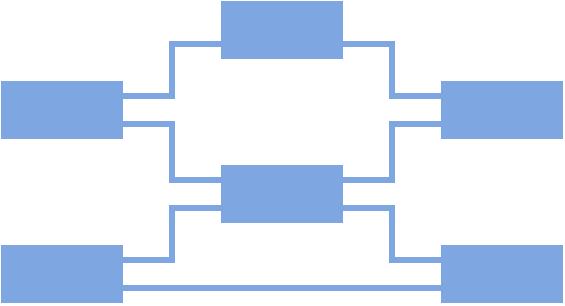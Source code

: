 <mxfile version="21.4.0" type="device">
  <diagram name="Page-1" id="oL0eZGH5eensEGQ6-rVe">
    <mxGraphModel dx="686" dy="396" grid="1" gridSize="10" guides="1" tooltips="1" connect="1" arrows="1" fold="1" page="1" pageScale="1" pageWidth="827" pageHeight="1169" math="0" shadow="0">
      <root>
        <mxCell id="0" />
        <mxCell id="1" parent="0" />
        <mxCell id="VjrMN6myHZ9YJszXmR57-312" value="" style="rounded=0;whiteSpace=wrap;html=1;fillColor=#7EA6E0;strokeColor=#7EA6E0;movable=1;resizable=1;rotatable=1;deletable=1;editable=1;locked=0;connectable=1;rotation=0;" vertex="1" parent="1">
          <mxGeometry x="100" y="390" width="60" height="28" as="geometry" />
        </mxCell>
        <mxCell id="VjrMN6myHZ9YJszXmR57-325" value="" style="rounded=0;whiteSpace=wrap;html=1;fillColor=#7EA6E0;strokeColor=#7EA6E0;movable=1;resizable=1;rotatable=1;deletable=1;editable=1;locked=0;connectable=1;rotation=0;" vertex="1" parent="1">
          <mxGeometry x="100" y="472" width="60" height="28" as="geometry" />
        </mxCell>
        <mxCell id="VjrMN6myHZ9YJszXmR57-327" value="" style="rounded=0;whiteSpace=wrap;html=1;fillColor=#7EA6E0;strokeColor=#7EA6E0;movable=1;resizable=1;rotatable=1;deletable=1;editable=1;locked=0;connectable=1;rotation=0;" vertex="1" parent="1">
          <mxGeometry x="99.996" y="389.999" width="60" height="28" as="geometry" />
        </mxCell>
        <mxCell id="VjrMN6myHZ9YJszXmR57-328" style="edgeStyle=orthogonalEdgeStyle;shape=connector;rounded=0;orthogonalLoop=1;jettySize=auto;html=1;exitX=0;exitY=0.75;exitDx=0;exitDy=0;entryX=1;entryY=0.25;entryDx=0;entryDy=0;labelBackgroundColor=default;strokeColor=#7EA6E0;strokeWidth=3;fontFamily=Helvetica;fontSize=11;fontColor=default;endArrow=none;endFill=0;" edge="1" parent="1" source="VjrMN6myHZ9YJszXmR57-332" target="VjrMN6myHZ9YJszXmR57-333">
          <mxGeometry relative="1" as="geometry" />
        </mxCell>
        <mxCell id="VjrMN6myHZ9YJszXmR57-386" style="edgeStyle=orthogonalEdgeStyle;shape=connector;rounded=0;orthogonalLoop=1;jettySize=auto;html=1;exitX=1;exitY=0.75;exitDx=0;exitDy=0;entryX=0;entryY=0.25;entryDx=0;entryDy=0;labelBackgroundColor=default;strokeColor=#7EA6E0;strokeWidth=3;fontFamily=Helvetica;fontSize=11;fontColor=default;endArrow=none;endFill=0;" edge="1" parent="1" source="VjrMN6myHZ9YJszXmR57-332" target="VjrMN6myHZ9YJszXmR57-382">
          <mxGeometry relative="1" as="geometry" />
        </mxCell>
        <mxCell id="VjrMN6myHZ9YJszXmR57-332" value="" style="rounded=0;whiteSpace=wrap;html=1;fillColor=#7EA6E0;strokeColor=#7EA6E0;movable=1;resizable=1;rotatable=1;deletable=1;editable=1;locked=0;connectable=1;rotation=0;" vertex="1" parent="1">
          <mxGeometry x="209.996" y="349.999" width="60" height="28" as="geometry" />
        </mxCell>
        <mxCell id="VjrMN6myHZ9YJszXmR57-333" value="" style="rounded=0;whiteSpace=wrap;html=1;fillColor=#7EA6E0;strokeColor=#7EA6E0;movable=1;resizable=1;rotatable=1;deletable=1;editable=1;locked=0;connectable=1;rotation=0;" vertex="1" parent="1">
          <mxGeometry x="99.996" y="389.999" width="60" height="28" as="geometry" />
        </mxCell>
        <mxCell id="VjrMN6myHZ9YJszXmR57-337" style="edgeStyle=orthogonalEdgeStyle;shape=connector;rounded=0;orthogonalLoop=1;jettySize=auto;html=1;exitX=0;exitY=0.75;exitDx=0;exitDy=0;entryX=1;entryY=0.25;entryDx=0;entryDy=0;labelBackgroundColor=default;strokeColor=#7EA6E0;strokeWidth=3;fontFamily=Helvetica;fontSize=11;fontColor=default;endArrow=none;endFill=0;" edge="1" parent="1" source="VjrMN6myHZ9YJszXmR57-341" target="VjrMN6myHZ9YJszXmR57-342">
          <mxGeometry relative="1" as="geometry" />
        </mxCell>
        <mxCell id="VjrMN6myHZ9YJszXmR57-338" style="edgeStyle=orthogonalEdgeStyle;shape=connector;rounded=0;orthogonalLoop=1;jettySize=auto;html=1;exitX=0;exitY=0.25;exitDx=0;exitDy=0;entryX=1;entryY=0.75;entryDx=0;entryDy=0;labelBackgroundColor=default;strokeColor=#7EA6E0;strokeWidth=3;fontFamily=Helvetica;fontSize=11;fontColor=default;endArrow=none;endFill=0;" edge="1" parent="1" source="VjrMN6myHZ9YJszXmR57-341" target="VjrMN6myHZ9YJszXmR57-344">
          <mxGeometry relative="1" as="geometry" />
        </mxCell>
        <mxCell id="VjrMN6myHZ9YJszXmR57-383" style="edgeStyle=orthogonalEdgeStyle;shape=connector;rounded=0;orthogonalLoop=1;jettySize=auto;html=1;exitX=1;exitY=0.25;exitDx=0;exitDy=0;entryX=0;entryY=0.75;entryDx=0;entryDy=0;labelBackgroundColor=default;strokeColor=#7EA6E0;strokeWidth=3;fontFamily=Helvetica;fontSize=11;fontColor=default;endArrow=none;endFill=0;" edge="1" parent="1" source="VjrMN6myHZ9YJszXmR57-341" target="VjrMN6myHZ9YJszXmR57-382">
          <mxGeometry relative="1" as="geometry" />
        </mxCell>
        <mxCell id="VjrMN6myHZ9YJszXmR57-384" style="edgeStyle=orthogonalEdgeStyle;shape=connector;rounded=0;orthogonalLoop=1;jettySize=auto;html=1;exitX=1;exitY=0.75;exitDx=0;exitDy=0;entryX=0;entryY=0.25;entryDx=0;entryDy=0;labelBackgroundColor=default;strokeColor=#7EA6E0;strokeWidth=3;fontFamily=Helvetica;fontSize=11;fontColor=default;endArrow=none;endFill=0;" edge="1" parent="1" source="VjrMN6myHZ9YJszXmR57-341" target="VjrMN6myHZ9YJszXmR57-381">
          <mxGeometry relative="1" as="geometry" />
        </mxCell>
        <mxCell id="VjrMN6myHZ9YJszXmR57-341" value="" style="rounded=0;whiteSpace=wrap;html=1;fillColor=#7EA6E0;strokeColor=#7EA6E0;movable=1;resizable=1;rotatable=1;deletable=1;editable=1;locked=0;connectable=1;rotation=0;" vertex="1" parent="1">
          <mxGeometry x="209.996" y="431.999" width="60" height="28" as="geometry" />
        </mxCell>
        <mxCell id="VjrMN6myHZ9YJszXmR57-385" style="edgeStyle=orthogonalEdgeStyle;shape=connector;rounded=0;orthogonalLoop=1;jettySize=auto;html=1;exitX=1;exitY=0.75;exitDx=0;exitDy=0;entryX=0;entryY=0.75;entryDx=0;entryDy=0;labelBackgroundColor=default;strokeColor=#7EA6E0;strokeWidth=3;fontFamily=Helvetica;fontSize=11;fontColor=default;endArrow=none;endFill=0;" edge="1" parent="1" source="VjrMN6myHZ9YJszXmR57-342" target="VjrMN6myHZ9YJszXmR57-381">
          <mxGeometry relative="1" as="geometry" />
        </mxCell>
        <mxCell id="VjrMN6myHZ9YJszXmR57-342" value="" style="rounded=0;whiteSpace=wrap;html=1;fillColor=#7EA6E0;strokeColor=#7EA6E0;movable=1;resizable=1;rotatable=1;deletable=1;editable=1;locked=0;connectable=1;rotation=0;" vertex="1" parent="1">
          <mxGeometry x="99.996" y="471.999" width="60" height="28" as="geometry" />
        </mxCell>
        <mxCell id="VjrMN6myHZ9YJszXmR57-344" value="" style="rounded=0;whiteSpace=wrap;html=1;fillColor=#7EA6E0;strokeColor=#7EA6E0;movable=1;resizable=1;rotatable=1;deletable=1;editable=1;locked=0;connectable=1;rotation=0;" vertex="1" parent="1">
          <mxGeometry x="99.996" y="389.999" width="60" height="28" as="geometry" />
        </mxCell>
        <mxCell id="VjrMN6myHZ9YJszXmR57-381" value="" style="rounded=0;whiteSpace=wrap;html=1;fillColor=#7EA6E0;strokeColor=#7EA6E0;movable=1;resizable=1;rotatable=1;deletable=1;editable=1;locked=0;connectable=1;rotation=0;" vertex="1" parent="1">
          <mxGeometry x="319.996" y="471.999" width="60" height="28" as="geometry" />
        </mxCell>
        <mxCell id="VjrMN6myHZ9YJszXmR57-382" value="" style="rounded=0;whiteSpace=wrap;html=1;fillColor=#7EA6E0;strokeColor=#7EA6E0;movable=1;resizable=1;rotatable=1;deletable=1;editable=1;locked=0;connectable=1;rotation=0;" vertex="1" parent="1">
          <mxGeometry x="319.996" y="389.999" width="60" height="28" as="geometry" />
        </mxCell>
      </root>
    </mxGraphModel>
  </diagram>
</mxfile>
